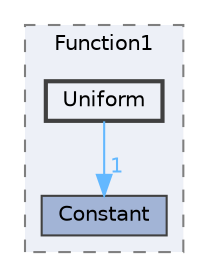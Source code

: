 digraph "src/OpenFOAM/primitives/functions/Function1/Uniform"
{
 // LATEX_PDF_SIZE
  bgcolor="transparent";
  edge [fontname=Helvetica,fontsize=10,labelfontname=Helvetica,labelfontsize=10];
  node [fontname=Helvetica,fontsize=10,shape=box,height=0.2,width=0.4];
  compound=true
  subgraph clusterdir_bf4f273fcff898a8e57532425217d669 {
    graph [ bgcolor="#edf0f7", pencolor="grey50", label="Function1", fontname=Helvetica,fontsize=10 style="filled,dashed", URL="dir_bf4f273fcff898a8e57532425217d669.html",tooltip=""]
  dir_b1801e4ef357c960b85162c510122701 [label="Constant", fillcolor="#a2b4d6", color="grey25", style="filled", URL="dir_b1801e4ef357c960b85162c510122701.html",tooltip=""];
  dir_bcfa3d4b121dcde8a1655359f14a71f9 [label="Uniform", fillcolor="#edf0f7", color="grey25", style="filled,bold", URL="dir_bcfa3d4b121dcde8a1655359f14a71f9.html",tooltip=""];
  }
  dir_bcfa3d4b121dcde8a1655359f14a71f9->dir_b1801e4ef357c960b85162c510122701 [headlabel="1", labeldistance=1.5 headhref="dir_004201_000613.html" href="dir_004201_000613.html" color="steelblue1" fontcolor="steelblue1"];
}
